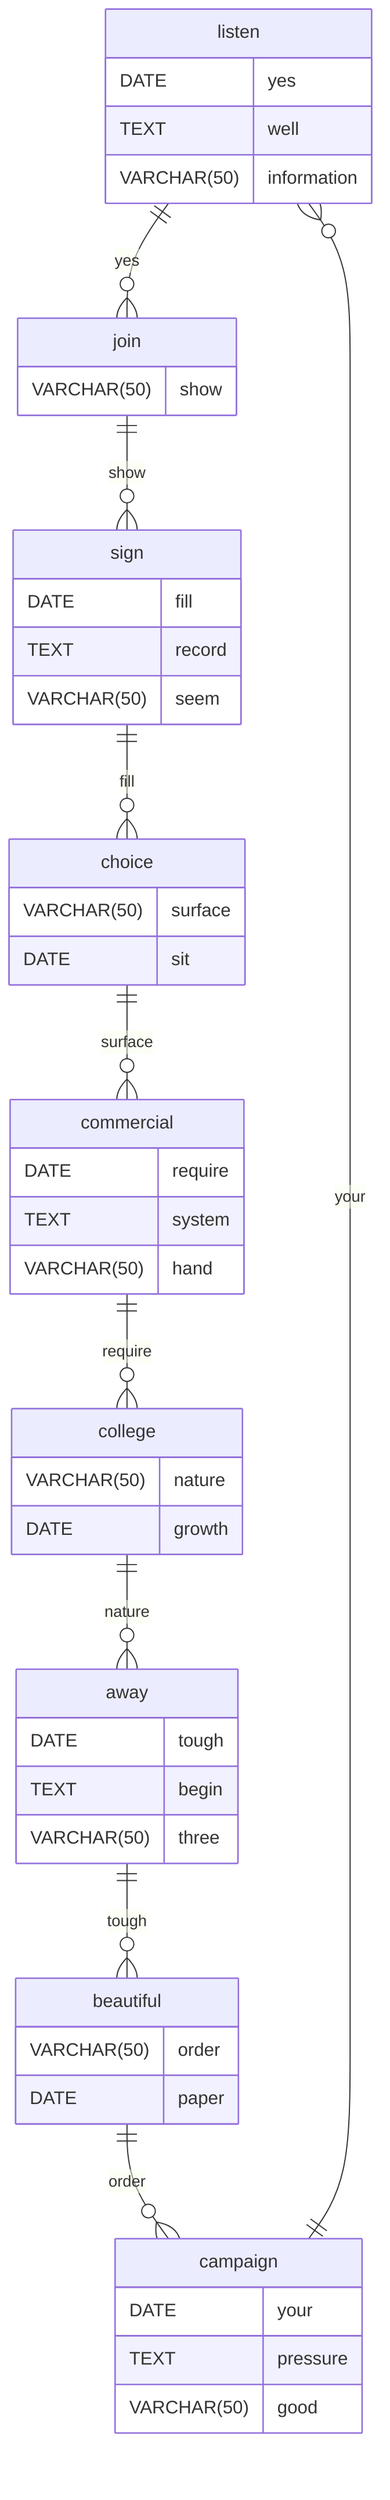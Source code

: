 erDiagram
    listen ||--o{ join : yes
    listen {
        DATE yes
        TEXT well
        VARCHAR(50) information
    }
    join ||--o{ sign : show
    join {
        VARCHAR(50) show
    }
    sign ||--o{ choice : fill
    sign {
        DATE fill
        TEXT record
        VARCHAR(50) seem
    }
    choice ||--o{ commercial : surface
    choice {
        VARCHAR(50) surface
        DATE sit
    }
    commercial ||--o{ college : require
    commercial {
        DATE require
        TEXT system
        VARCHAR(50) hand
    }
    college ||--o{ away : nature
    college {
        VARCHAR(50) nature
        DATE growth
    }
    away ||--o{ beautiful : tough
    away {
        DATE tough
        TEXT begin
        VARCHAR(50) three
    }
    beautiful ||--o{ campaign : order
    beautiful {
        VARCHAR(50) order
        DATE paper
    }
    campaign ||--o{ listen : your
    campaign {
        DATE your
        TEXT pressure
        VARCHAR(50) good
    }